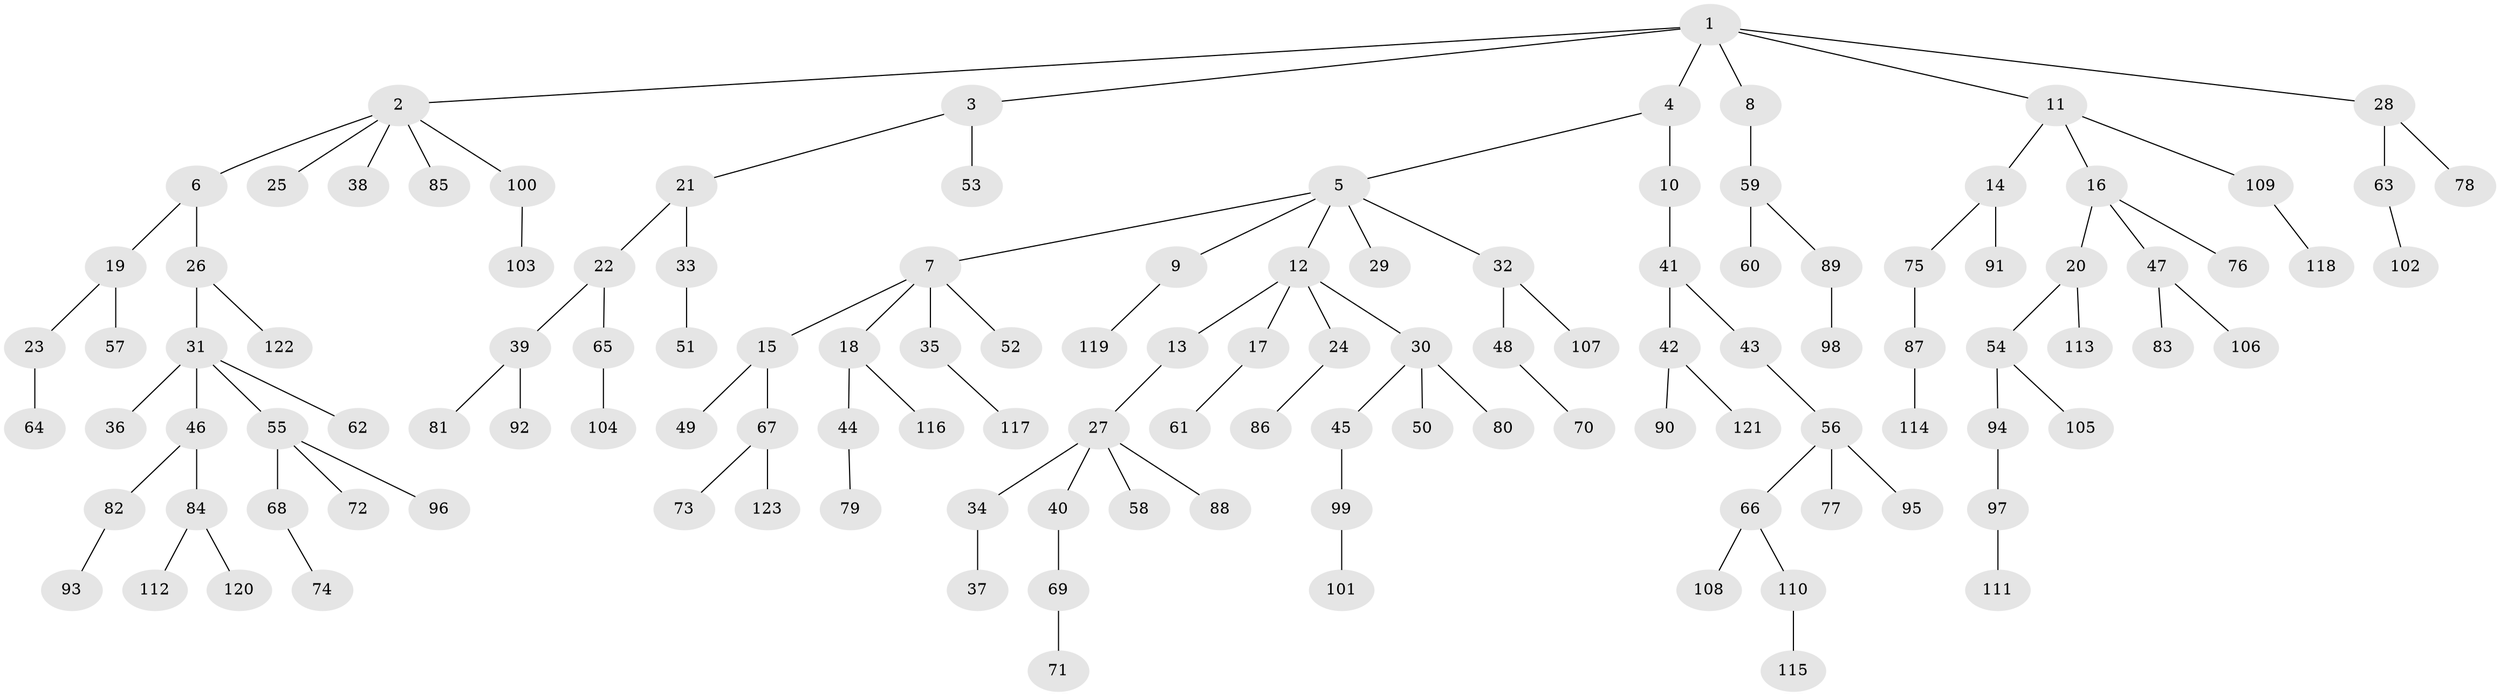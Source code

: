 // Generated by graph-tools (version 1.1) at 2025/36/03/09/25 02:36:30]
// undirected, 123 vertices, 122 edges
graph export_dot {
graph [start="1"]
  node [color=gray90,style=filled];
  1;
  2;
  3;
  4;
  5;
  6;
  7;
  8;
  9;
  10;
  11;
  12;
  13;
  14;
  15;
  16;
  17;
  18;
  19;
  20;
  21;
  22;
  23;
  24;
  25;
  26;
  27;
  28;
  29;
  30;
  31;
  32;
  33;
  34;
  35;
  36;
  37;
  38;
  39;
  40;
  41;
  42;
  43;
  44;
  45;
  46;
  47;
  48;
  49;
  50;
  51;
  52;
  53;
  54;
  55;
  56;
  57;
  58;
  59;
  60;
  61;
  62;
  63;
  64;
  65;
  66;
  67;
  68;
  69;
  70;
  71;
  72;
  73;
  74;
  75;
  76;
  77;
  78;
  79;
  80;
  81;
  82;
  83;
  84;
  85;
  86;
  87;
  88;
  89;
  90;
  91;
  92;
  93;
  94;
  95;
  96;
  97;
  98;
  99;
  100;
  101;
  102;
  103;
  104;
  105;
  106;
  107;
  108;
  109;
  110;
  111;
  112;
  113;
  114;
  115;
  116;
  117;
  118;
  119;
  120;
  121;
  122;
  123;
  1 -- 2;
  1 -- 3;
  1 -- 4;
  1 -- 8;
  1 -- 11;
  1 -- 28;
  2 -- 6;
  2 -- 25;
  2 -- 38;
  2 -- 85;
  2 -- 100;
  3 -- 21;
  3 -- 53;
  4 -- 5;
  4 -- 10;
  5 -- 7;
  5 -- 9;
  5 -- 12;
  5 -- 29;
  5 -- 32;
  6 -- 19;
  6 -- 26;
  7 -- 15;
  7 -- 18;
  7 -- 35;
  7 -- 52;
  8 -- 59;
  9 -- 119;
  10 -- 41;
  11 -- 14;
  11 -- 16;
  11 -- 109;
  12 -- 13;
  12 -- 17;
  12 -- 24;
  12 -- 30;
  13 -- 27;
  14 -- 75;
  14 -- 91;
  15 -- 49;
  15 -- 67;
  16 -- 20;
  16 -- 47;
  16 -- 76;
  17 -- 61;
  18 -- 44;
  18 -- 116;
  19 -- 23;
  19 -- 57;
  20 -- 54;
  20 -- 113;
  21 -- 22;
  21 -- 33;
  22 -- 39;
  22 -- 65;
  23 -- 64;
  24 -- 86;
  26 -- 31;
  26 -- 122;
  27 -- 34;
  27 -- 40;
  27 -- 58;
  27 -- 88;
  28 -- 63;
  28 -- 78;
  30 -- 45;
  30 -- 50;
  30 -- 80;
  31 -- 36;
  31 -- 46;
  31 -- 55;
  31 -- 62;
  32 -- 48;
  32 -- 107;
  33 -- 51;
  34 -- 37;
  35 -- 117;
  39 -- 81;
  39 -- 92;
  40 -- 69;
  41 -- 42;
  41 -- 43;
  42 -- 90;
  42 -- 121;
  43 -- 56;
  44 -- 79;
  45 -- 99;
  46 -- 82;
  46 -- 84;
  47 -- 83;
  47 -- 106;
  48 -- 70;
  54 -- 94;
  54 -- 105;
  55 -- 68;
  55 -- 72;
  55 -- 96;
  56 -- 66;
  56 -- 77;
  56 -- 95;
  59 -- 60;
  59 -- 89;
  63 -- 102;
  65 -- 104;
  66 -- 108;
  66 -- 110;
  67 -- 73;
  67 -- 123;
  68 -- 74;
  69 -- 71;
  75 -- 87;
  82 -- 93;
  84 -- 112;
  84 -- 120;
  87 -- 114;
  89 -- 98;
  94 -- 97;
  97 -- 111;
  99 -- 101;
  100 -- 103;
  109 -- 118;
  110 -- 115;
}
